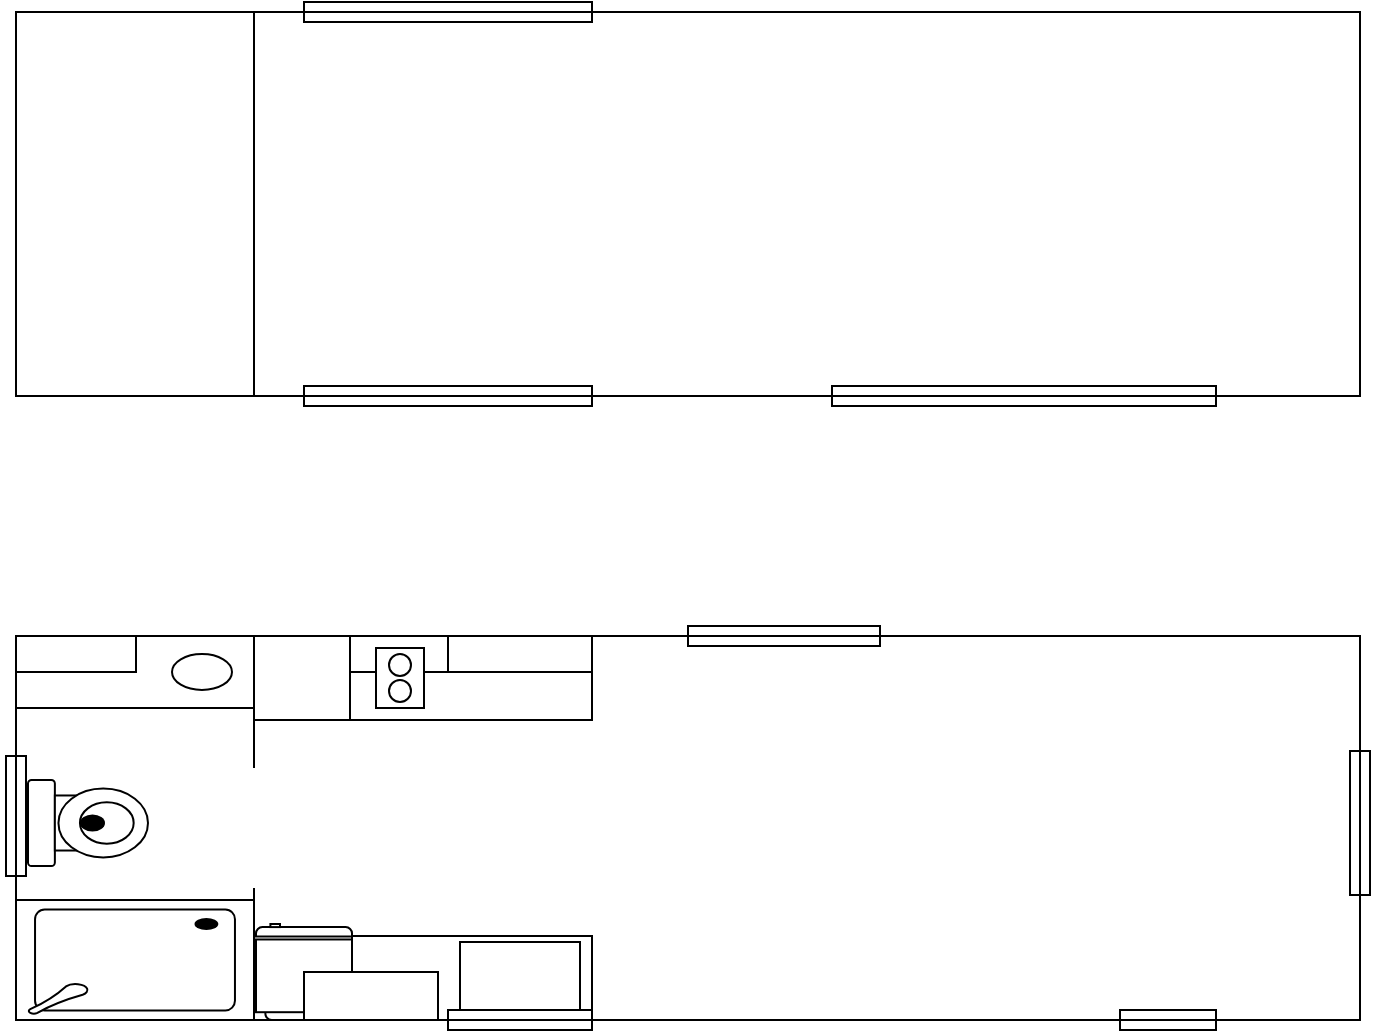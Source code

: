<mxfile version="10.6.9" type="github"><diagram id="Lnd9JGyEchLyaCfWdTfO" name="Page-1"><mxGraphModel dx="748" dy="465" grid="1" gridSize="6" guides="1" tooltips="1" connect="1" arrows="1" fold="1" page="1" pageScale="1" pageWidth="1100" pageHeight="850" math="0" shadow="0"><root><mxCell id="0"/><mxCell id="1" parent="0"/><mxCell id="QFUELuwhmbl22Ii22t-T-2" value="" style="rounded=0;whiteSpace=wrap;html=1;" vertex="1" parent="1"><mxGeometry x="96" y="408" width="672" height="192" as="geometry"/></mxCell><mxCell id="QFUELuwhmbl22Ii22t-T-21" value="" style="rounded=0;whiteSpace=wrap;html=1;strokeWidth=1;" vertex="1" parent="1"><mxGeometry x="215" y="408" width="169" height="42" as="geometry"/></mxCell><mxCell id="QFUELuwhmbl22Ii22t-T-27" value="" style="rounded=0;whiteSpace=wrap;html=1;strokeWidth=1;" vertex="1" parent="1"><mxGeometry x="263" y="408" width="121" height="18" as="geometry"/></mxCell><mxCell id="QFUELuwhmbl22Ii22t-T-1" value="" style="rounded=0;whiteSpace=wrap;html=1;" vertex="1" parent="1"><mxGeometry x="96" y="96" width="672" height="192" as="geometry"/></mxCell><mxCell id="QFUELuwhmbl22Ii22t-T-3" value="" style="line;strokeWidth=1;direction=south;html=1;" vertex="1" parent="1"><mxGeometry x="210" y="96" width="10" height="192" as="geometry"/></mxCell><mxCell id="QFUELuwhmbl22Ii22t-T-4" value="" style="verticalLabelPosition=bottom;html=1;verticalAlign=top;align=center;shape=mxgraph.floorplan.window;fillColor=#ffffff;strokeWidth=1;" vertex="1" parent="1"><mxGeometry x="240" y="91" width="144" height="10" as="geometry"/></mxCell><mxCell id="QFUELuwhmbl22Ii22t-T-5" value="" style="verticalLabelPosition=bottom;html=1;verticalAlign=top;align=center;shape=mxgraph.floorplan.window;fillColor=#ffffff;strokeWidth=1;" vertex="1" parent="1"><mxGeometry x="240" y="283" width="144" height="10" as="geometry"/></mxCell><mxCell id="QFUELuwhmbl22Ii22t-T-6" value="" style="verticalLabelPosition=bottom;html=1;verticalAlign=top;align=center;shape=mxgraph.floorplan.window;fillColor=#ffffff;strokeWidth=1;" vertex="1" parent="1"><mxGeometry x="504" y="283" width="192" height="10" as="geometry"/></mxCell><mxCell id="QFUELuwhmbl22Ii22t-T-11" value="" style="line;strokeWidth=1;direction=south;html=1;" vertex="1" parent="1"><mxGeometry x="210" y="408" width="10" height="66" as="geometry"/></mxCell><mxCell id="QFUELuwhmbl22Ii22t-T-20" value="" style="edgeStyle=orthogonalEdgeStyle;rounded=0;orthogonalLoop=1;jettySize=auto;html=1;" edge="1" parent="1" source="QFUELuwhmbl22Ii22t-T-12"><mxGeometry relative="1" as="geometry"><mxPoint x="130" y="567" as="targetPoint"/></mxGeometry></mxCell><mxCell id="QFUELuwhmbl22Ii22t-T-12" value="" style="line;strokeWidth=1;direction=south;html=1;" vertex="1" parent="1"><mxGeometry x="210" y="534" width="10" height="66" as="geometry"/></mxCell><mxCell id="QFUELuwhmbl22Ii22t-T-13" value="" style="rounded=0;whiteSpace=wrap;html=1;strokeWidth=1;" vertex="1" parent="1"><mxGeometry x="96" y="408" width="119" height="36" as="geometry"/></mxCell><mxCell id="QFUELuwhmbl22Ii22t-T-14" value="" style="ellipse;whiteSpace=wrap;html=1;strokeWidth=1;" vertex="1" parent="1"><mxGeometry x="174" y="417" width="30" height="18" as="geometry"/></mxCell><mxCell id="QFUELuwhmbl22Ii22t-T-15" value="" style="rounded=0;whiteSpace=wrap;html=1;strokeWidth=1;" vertex="1" parent="1"><mxGeometry x="96" y="408" width="60" height="18" as="geometry"/></mxCell><mxCell id="QFUELuwhmbl22Ii22t-T-16" value="" style="verticalLabelPosition=bottom;html=1;verticalAlign=top;align=center;shape=mxgraph.floorplan.window;fillColor=#ffffff;strokeWidth=1;direction=south;" vertex="1" parent="1"><mxGeometry x="88.5" y="468" width="15" height="60" as="geometry"/></mxCell><mxCell id="QFUELuwhmbl22Ii22t-T-17" value="" style="verticalLabelPosition=bottom;html=1;verticalAlign=top;align=center;shape=mxgraph.floorplan.toilet;strokeWidth=1;direction=north;" vertex="1" parent="1"><mxGeometry x="102" y="480" width="60" height="43" as="geometry"/></mxCell><mxCell id="QFUELuwhmbl22Ii22t-T-18" value="" style="verticalLabelPosition=bottom;html=1;verticalAlign=top;align=center;shape=mxgraph.floorplan.shower;strokeWidth=1;direction=west;" vertex="1" parent="1"><mxGeometry x="96" y="540" width="119" height="60" as="geometry"/></mxCell><mxCell id="QFUELuwhmbl22Ii22t-T-22" value="" style="line;strokeWidth=1;direction=south;html=1;" vertex="1" parent="1"><mxGeometry x="258" y="408" width="10" height="42" as="geometry"/></mxCell><mxCell id="QFUELuwhmbl22Ii22t-T-23" value="" style="rounded=0;whiteSpace=wrap;html=1;strokeWidth=1;" vertex="1" parent="1"><mxGeometry x="276" y="414" width="24" height="30" as="geometry"/></mxCell><mxCell id="QFUELuwhmbl22Ii22t-T-24" value="" style="ellipse;whiteSpace=wrap;html=1;aspect=fixed;strokeWidth=1;" vertex="1" parent="1"><mxGeometry x="282.5" y="417" width="11" height="11" as="geometry"/></mxCell><mxCell id="QFUELuwhmbl22Ii22t-T-26" value="" style="ellipse;whiteSpace=wrap;html=1;aspect=fixed;strokeWidth=1;" vertex="1" parent="1"><mxGeometry x="282.5" y="430" width="11" height="11" as="geometry"/></mxCell><mxCell id="QFUELuwhmbl22Ii22t-T-28" value="" style="line;strokeWidth=1;direction=south;html=1;" vertex="1" parent="1"><mxGeometry x="307" y="408" width="10" height="18" as="geometry"/></mxCell><mxCell id="QFUELuwhmbl22Ii22t-T-29" value="" style="verticalLabelPosition=bottom;html=1;verticalAlign=top;align=center;shape=mxgraph.floorplan.refrigerator;strokeWidth=1;direction=west;" vertex="1" parent="1"><mxGeometry x="216" y="552" width="48" height="48" as="geometry"/></mxCell><mxCell id="QFUELuwhmbl22Ii22t-T-30" value="" style="rounded=0;whiteSpace=wrap;html=1;strokeWidth=1;" vertex="1" parent="1"><mxGeometry x="264" y="558" width="120" height="42" as="geometry"/></mxCell><mxCell id="QFUELuwhmbl22Ii22t-T-31" value="" style="rounded=0;whiteSpace=wrap;html=1;strokeWidth=1;" vertex="1" parent="1"><mxGeometry x="240" y="576" width="67" height="24" as="geometry"/></mxCell><mxCell id="QFUELuwhmbl22Ii22t-T-32" value="" style="rounded=0;whiteSpace=wrap;html=1;strokeWidth=1;" vertex="1" parent="1"><mxGeometry x="318" y="561" width="60" height="36" as="geometry"/></mxCell><mxCell id="QFUELuwhmbl22Ii22t-T-33" value="" style="verticalLabelPosition=bottom;html=1;verticalAlign=top;align=center;shape=mxgraph.floorplan.window;fillColor=#ffffff;strokeWidth=1;" vertex="1" parent="1"><mxGeometry x="312" y="595" width="72" height="10" as="geometry"/></mxCell><mxCell id="QFUELuwhmbl22Ii22t-T-34" value="" style="verticalLabelPosition=bottom;html=1;verticalAlign=top;align=center;shape=mxgraph.floorplan.window;fillColor=#ffffff;strokeWidth=1;" vertex="1" parent="1"><mxGeometry x="432" y="403" width="96" height="10" as="geometry"/></mxCell><mxCell id="QFUELuwhmbl22Ii22t-T-35" value="" style="verticalLabelPosition=bottom;html=1;verticalAlign=top;align=center;shape=mxgraph.floorplan.window;fillColor=#ffffff;strokeWidth=1;direction=south;" vertex="1" parent="1"><mxGeometry x="763" y="465.5" width="10" height="72" as="geometry"/></mxCell><mxCell id="QFUELuwhmbl22Ii22t-T-38" value="" style="verticalLabelPosition=bottom;html=1;verticalAlign=top;align=center;shape=mxgraph.floorplan.window;fillColor=#ffffff;strokeWidth=1;" vertex="1" parent="1"><mxGeometry x="648" y="595" width="48" height="10" as="geometry"/></mxCell></root></mxGraphModel></diagram></mxfile>